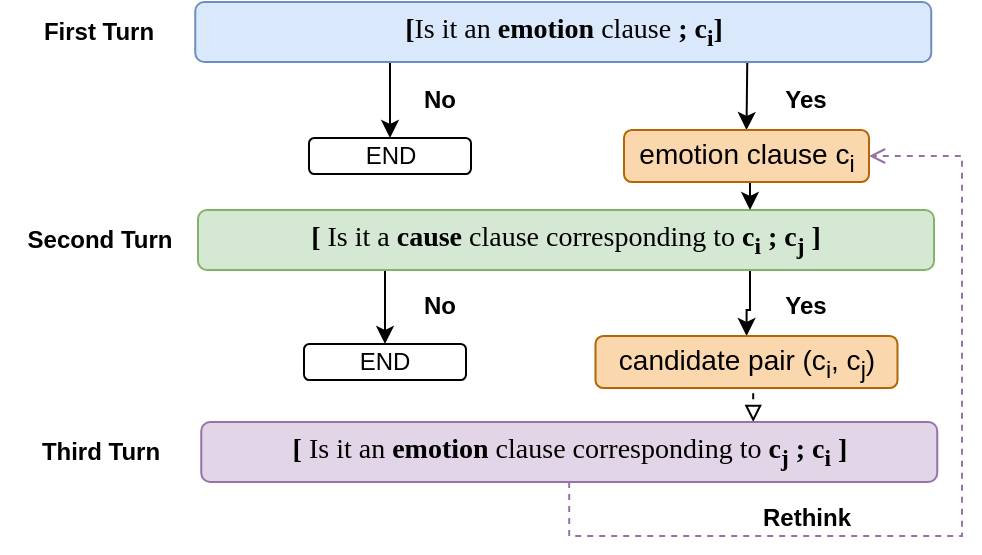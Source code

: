 <mxfile version="15.0.5" type="github">
  <diagram id="PKd7tvd5U7KR2GySNECp" name="Page-1">
    <mxGraphModel dx="898" dy="439" grid="0" gridSize="10" guides="1" tooltips="1" connect="1" arrows="1" fold="1" page="1" pageScale="1" pageWidth="500" pageHeight="370" math="0" shadow="0">
      <root>
        <mxCell id="0" />
        <mxCell id="1" parent="0" />
        <mxCell id="1ls5iuWgq6ZgI9DzvMhG-1" style="edgeStyle=orthogonalEdgeStyle;rounded=0;orthogonalLoop=1;jettySize=auto;html=1;exitX=0.25;exitY=1;exitDx=0;exitDy=0;entryX=0.5;entryY=0;entryDx=0;entryDy=0;" parent="1" source="1ls5iuWgq6ZgI9DzvMhG-3" target="1ls5iuWgq6ZgI9DzvMhG-4" edge="1">
          <mxGeometry relative="1" as="geometry" />
        </mxCell>
        <mxCell id="1ls5iuWgq6ZgI9DzvMhG-2" style="edgeStyle=orthogonalEdgeStyle;rounded=0;orthogonalLoop=1;jettySize=auto;html=1;exitX=0.75;exitY=1;exitDx=0;exitDy=0;entryX=0.5;entryY=0;entryDx=0;entryDy=0;" parent="1" source="1ls5iuWgq6ZgI9DzvMhG-3" target="1ls5iuWgq6ZgI9DzvMhG-9" edge="1">
          <mxGeometry relative="1" as="geometry" />
        </mxCell>
        <mxCell id="1ls5iuWgq6ZgI9DzvMhG-3" value="&lt;font style=&quot;font-size: 14px&quot;&gt;&lt;font face=&quot;Verdana&quot;&gt;&lt;b&gt;[&lt;/b&gt;&lt;/font&gt;&lt;span style=&quot;font-family: &amp;#34;verdana&amp;#34;&quot;&gt;Is it an&amp;nbsp;&lt;/span&gt;&lt;b style=&quot;font-family: &amp;#34;verdana&amp;#34;&quot;&gt;emotion&lt;/b&gt;&lt;span style=&quot;font-family: &amp;#34;verdana&amp;#34;&quot;&gt;&amp;nbsp;clause&amp;nbsp;&lt;/span&gt;&lt;b style=&quot;font-family: &amp;#34;verdana&amp;#34;&quot;&gt;;&lt;/b&gt;&lt;span style=&quot;font-family: &amp;#34;verdana&amp;#34;&quot;&gt;&amp;nbsp;&lt;b&gt;c&lt;sub&gt;i&lt;/sub&gt;]&lt;/b&gt;&lt;/span&gt;&lt;/font&gt;" style="rounded=1;whiteSpace=wrap;html=1;fillColor=#dae8fc;strokeColor=#6c8ebf;" parent="1" vertex="1">
          <mxGeometry x="98.63" y="9" width="368" height="30" as="geometry" />
        </mxCell>
        <mxCell id="1ls5iuWgq6ZgI9DzvMhG-4" value="END" style="rounded=1;whiteSpace=wrap;html=1;" parent="1" vertex="1">
          <mxGeometry x="155.5" y="77" width="81" height="18" as="geometry" />
        </mxCell>
        <mxCell id="1ls5iuWgq6ZgI9DzvMhG-5" style="edgeStyle=orthogonalEdgeStyle;rounded=0;orthogonalLoop=1;jettySize=auto;html=1;exitX=0.25;exitY=1;exitDx=0;exitDy=0;entryX=0.5;entryY=0;entryDx=0;entryDy=0;" parent="1" source="1ls5iuWgq6ZgI9DzvMhG-7" target="1ls5iuWgq6ZgI9DzvMhG-10" edge="1">
          <mxGeometry relative="1" as="geometry" />
        </mxCell>
        <mxCell id="1ls5iuWgq6ZgI9DzvMhG-6" style="edgeStyle=orthogonalEdgeStyle;rounded=0;orthogonalLoop=1;jettySize=auto;html=1;exitX=0.75;exitY=1;exitDx=0;exitDy=0;" parent="1" source="1ls5iuWgq6ZgI9DzvMhG-7" target="1ls5iuWgq6ZgI9DzvMhG-12" edge="1">
          <mxGeometry relative="1" as="geometry" />
        </mxCell>
        <mxCell id="1ls5iuWgq6ZgI9DzvMhG-7" value="&lt;font style=&quot;font-size: 14px&quot; face=&quot;Verdana&quot;&gt;&lt;b&gt;[&lt;/b&gt; Is it a &lt;b&gt;cause&lt;/b&gt; clause corresponding to&amp;nbsp;&lt;b&gt;c&lt;sub&gt;i&lt;/sub&gt;&lt;/b&gt; &lt;b&gt;;&lt;/b&gt; &lt;b&gt;c&lt;sub&gt;j&lt;/sub&gt;&amp;nbsp;]&lt;/b&gt;&lt;/font&gt;" style="rounded=1;whiteSpace=wrap;html=1;fillColor=#d5e8d4;strokeColor=#82b366;" parent="1" vertex="1">
          <mxGeometry x="100" y="113" width="368" height="30" as="geometry" />
        </mxCell>
        <mxCell id="1ls5iuWgq6ZgI9DzvMhG-8" style="edgeStyle=orthogonalEdgeStyle;rounded=0;orthogonalLoop=1;jettySize=auto;html=1;exitX=0.5;exitY=1;exitDx=0;exitDy=0;entryX=0.75;entryY=0;entryDx=0;entryDy=0;" parent="1" source="1ls5iuWgq6ZgI9DzvMhG-9" target="1ls5iuWgq6ZgI9DzvMhG-7" edge="1">
          <mxGeometry relative="1" as="geometry" />
        </mxCell>
        <mxCell id="1ls5iuWgq6ZgI9DzvMhG-9" value="&lt;font style=&quot;font-size: 14px&quot;&gt;emotion clause c&lt;sub&gt;i&lt;/sub&gt;&lt;/font&gt;" style="rounded=1;whiteSpace=wrap;html=1;fillColor=#fad7ac;strokeColor=#b46504;" parent="1" vertex="1">
          <mxGeometry x="313" y="73" width="122.5" height="26" as="geometry" />
        </mxCell>
        <mxCell id="1ls5iuWgq6ZgI9DzvMhG-10" value="END" style="rounded=1;whiteSpace=wrap;html=1;" parent="1" vertex="1">
          <mxGeometry x="153" y="180" width="81" height="18" as="geometry" />
        </mxCell>
        <mxCell id="1ls5iuWgq6ZgI9DzvMhG-11" style="edgeStyle=orthogonalEdgeStyle;rounded=0;orthogonalLoop=1;jettySize=auto;html=1;exitX=0.5;exitY=1;exitDx=0;exitDy=0;entryX=0.75;entryY=0;entryDx=0;entryDy=0;dashed=1;endArrow=block;endFill=0;" parent="1" source="1ls5iuWgq6ZgI9DzvMhG-12" target="1ls5iuWgq6ZgI9DzvMhG-14" edge="1">
          <mxGeometry relative="1" as="geometry" />
        </mxCell>
        <mxCell id="1ls5iuWgq6ZgI9DzvMhG-12" value="&lt;font style=&quot;font-size: 14px&quot;&gt;candidate pair (c&lt;sub&gt;i&lt;/sub&gt;, c&lt;sub&gt;j&lt;/sub&gt;)&lt;/font&gt;" style="rounded=1;whiteSpace=wrap;html=1;fillColor=#fad7ac;strokeColor=#b46504;" parent="1" vertex="1">
          <mxGeometry x="298.75" y="176" width="151" height="26" as="geometry" />
        </mxCell>
        <mxCell id="1ls5iuWgq6ZgI9DzvMhG-13" style="edgeStyle=orthogonalEdgeStyle;rounded=0;orthogonalLoop=1;jettySize=auto;html=1;entryX=1;entryY=0.5;entryDx=0;entryDy=0;dashed=1;endArrow=open;endFill=0;fillColor=#e1d5e7;strokeColor=#9673a6;" parent="1" source="1ls5iuWgq6ZgI9DzvMhG-14" target="1ls5iuWgq6ZgI9DzvMhG-9" edge="1">
          <mxGeometry relative="1" as="geometry">
            <Array as="points">
              <mxPoint x="285" y="276" />
              <mxPoint x="482" y="276" />
              <mxPoint x="482" y="86" />
            </Array>
          </mxGeometry>
        </mxCell>
        <mxCell id="1ls5iuWgq6ZgI9DzvMhG-14" value="&lt;font style=&quot;font-size: 14px&quot; face=&quot;Verdana&quot;&gt;&lt;b&gt;[&lt;/b&gt; Is it an&amp;nbsp;&lt;b&gt;emotion&lt;/b&gt; clause corresponding to&amp;nbsp;&lt;b&gt;c&lt;sub&gt;j&lt;/sub&gt;&lt;/b&gt;&amp;nbsp;&lt;b&gt;;&lt;/b&gt; &lt;b&gt;c&lt;sub&gt;i&lt;/sub&gt;&amp;nbsp;]&lt;/b&gt;&lt;/font&gt;" style="rounded=1;whiteSpace=wrap;html=1;fillColor=#e1d5e7;strokeColor=#9673a6;" parent="1" vertex="1">
          <mxGeometry x="101.63" y="219" width="368" height="30" as="geometry" />
        </mxCell>
        <mxCell id="1ls5iuWgq6ZgI9DzvMhG-15" value="&lt;b&gt;First Turn&lt;/b&gt;" style="text;html=1;strokeColor=none;fillColor=none;align=center;verticalAlign=middle;whiteSpace=wrap;rounded=0;" parent="1" vertex="1">
          <mxGeometry x="1.63" y="14" width="97" height="20" as="geometry" />
        </mxCell>
        <mxCell id="1ls5iuWgq6ZgI9DzvMhG-16" value="&lt;b&gt;Second Turn&lt;/b&gt;" style="text;html=1;strokeColor=none;fillColor=none;align=center;verticalAlign=middle;whiteSpace=wrap;rounded=0;" parent="1" vertex="1">
          <mxGeometry x="1.38" y="118" width="100.25" height="20" as="geometry" />
        </mxCell>
        <mxCell id="1ls5iuWgq6ZgI9DzvMhG-17" value="&lt;b&gt;Third Turn&lt;/b&gt;" style="text;html=1;strokeColor=none;fillColor=none;align=center;verticalAlign=middle;whiteSpace=wrap;rounded=0;" parent="1" vertex="1">
          <mxGeometry x="2.25" y="224" width="98.5" height="20" as="geometry" />
        </mxCell>
        <mxCell id="1ls5iuWgq6ZgI9DzvMhG-18" value="&lt;b&gt;No&lt;/b&gt;" style="text;html=1;strokeColor=none;fillColor=none;align=center;verticalAlign=middle;whiteSpace=wrap;rounded=0;" parent="1" vertex="1">
          <mxGeometry x="201" y="151" width="40" height="20" as="geometry" />
        </mxCell>
        <mxCell id="1ls5iuWgq6ZgI9DzvMhG-19" value="&lt;b&gt;Yes&lt;/b&gt;" style="text;html=1;strokeColor=none;fillColor=none;align=center;verticalAlign=middle;whiteSpace=wrap;rounded=0;" parent="1" vertex="1">
          <mxGeometry x="384" y="151" width="40" height="20" as="geometry" />
        </mxCell>
        <mxCell id="1ls5iuWgq6ZgI9DzvMhG-20" value="&lt;b&gt;Rethink&lt;/b&gt;" style="text;html=1;strokeColor=none;fillColor=none;align=center;verticalAlign=middle;whiteSpace=wrap;rounded=0;" parent="1" vertex="1">
          <mxGeometry x="376.63" y="257" width="54.75" height="20" as="geometry" />
        </mxCell>
        <mxCell id="1ls5iuWgq6ZgI9DzvMhG-21" value="&lt;b&gt;No&lt;/b&gt;" style="text;html=1;strokeColor=none;fillColor=none;align=center;verticalAlign=middle;whiteSpace=wrap;rounded=0;" parent="1" vertex="1">
          <mxGeometry x="201" y="48" width="40" height="20" as="geometry" />
        </mxCell>
        <mxCell id="1ls5iuWgq6ZgI9DzvMhG-22" value="&lt;b&gt;Yes&lt;/b&gt;" style="text;html=1;strokeColor=none;fillColor=none;align=center;verticalAlign=middle;whiteSpace=wrap;rounded=0;" parent="1" vertex="1">
          <mxGeometry x="384" y="48" width="40" height="20" as="geometry" />
        </mxCell>
      </root>
    </mxGraphModel>
  </diagram>
</mxfile>

